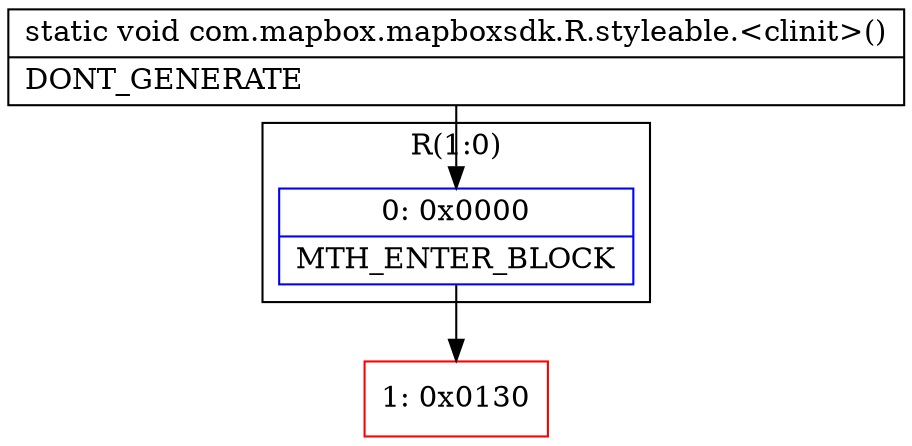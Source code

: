 digraph "CFG forcom.mapbox.mapboxsdk.R.styleable.\<clinit\>()V" {
subgraph cluster_Region_1586812964 {
label = "R(1:0)";
node [shape=record,color=blue];
Node_0 [shape=record,label="{0\:\ 0x0000|MTH_ENTER_BLOCK\l}"];
}
Node_1 [shape=record,color=red,label="{1\:\ 0x0130}"];
MethodNode[shape=record,label="{static void com.mapbox.mapboxsdk.R.styleable.\<clinit\>()  | DONT_GENERATE\l}"];
MethodNode -> Node_0;
Node_0 -> Node_1;
}

